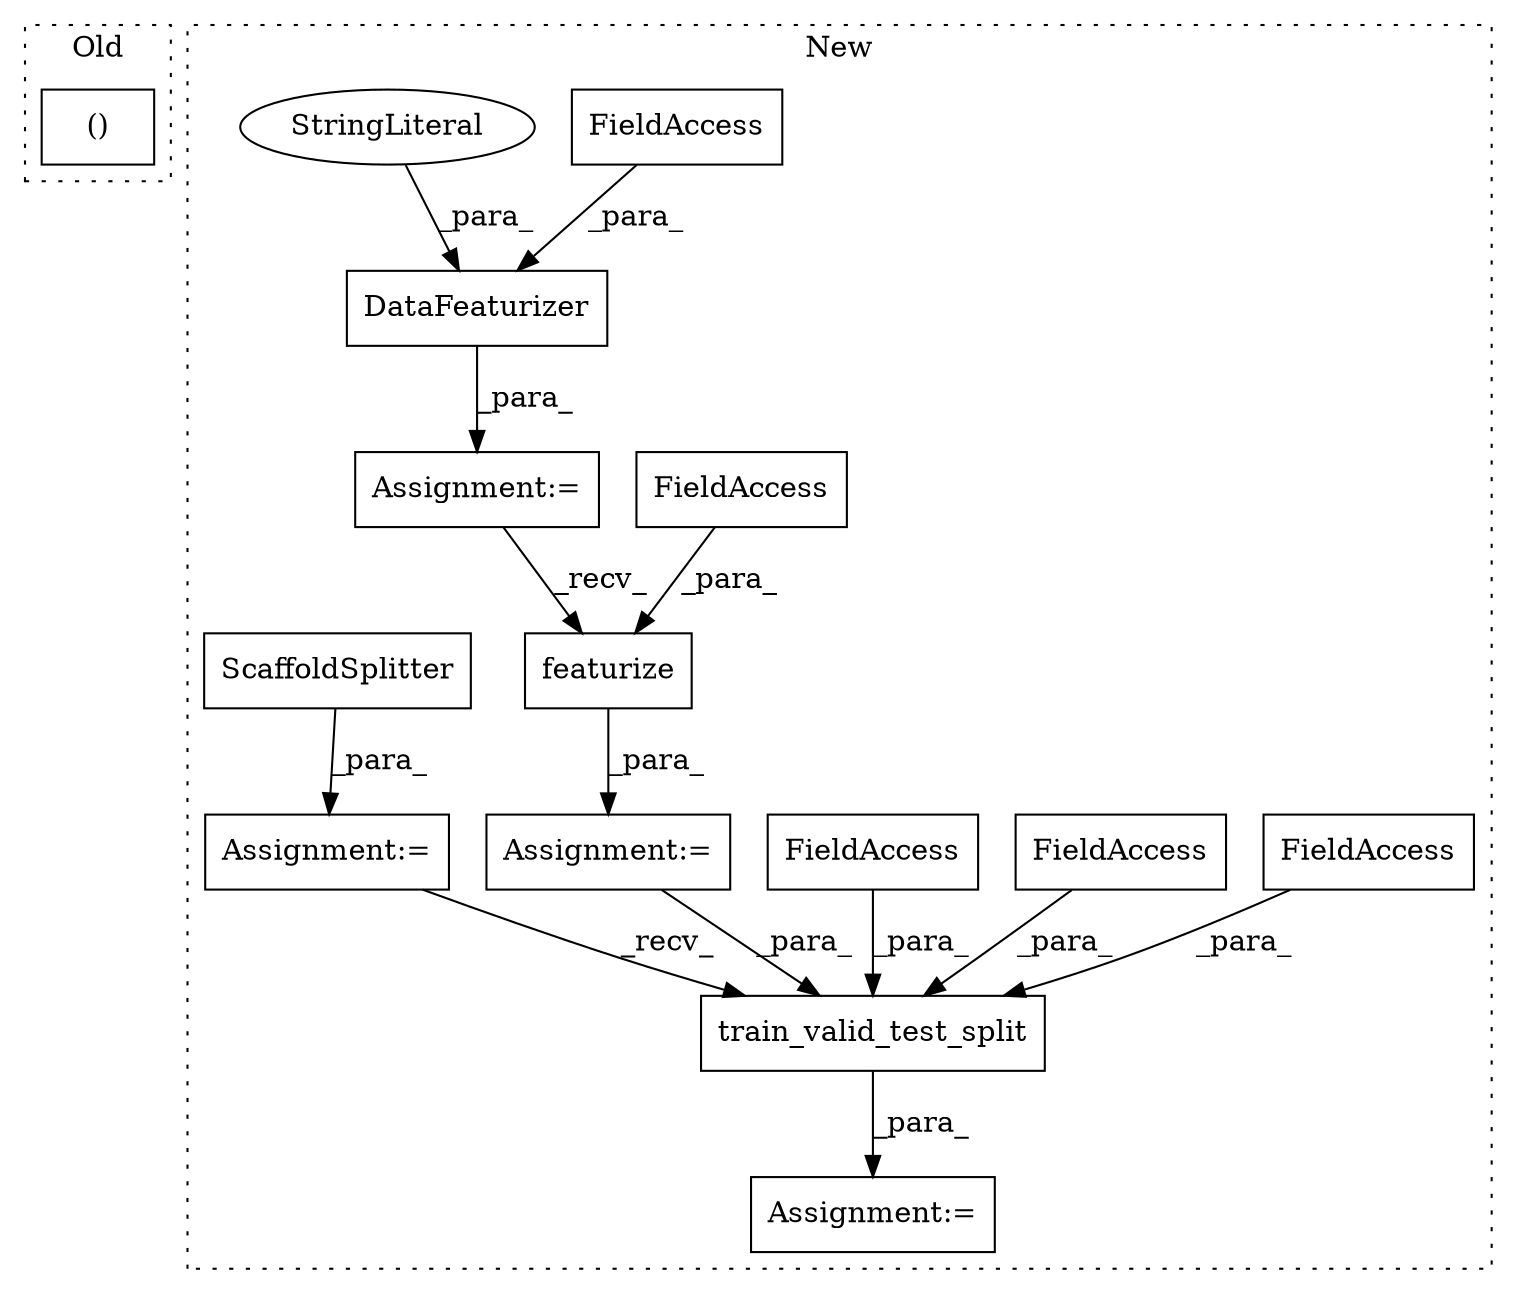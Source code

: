digraph G {
subgraph cluster0 {
1 [label="()" a="106" s="10618" l="78" shape="box"];
label = "Old";
style="dotted";
}
subgraph cluster1 {
2 [label="train_valid_test_split" a="32" s="11438,11512" l="23,1" shape="box"];
3 [label="Assignment:=" a="7" s="11427" l="2" shape="box"];
4 [label="featurize" a="32" s="11284,11318" l="10,1" shape="box"];
5 [label="FieldAccess" a="22" s="11305" l="13" shape="box"];
6 [label="FieldAccess" a="22" s="11484" l="14" shape="box"];
7 [label="FieldAccess" a="22" s="11469" l="14" shape="box"];
8 [label="FieldAccess" a="22" s="11499" l="13" shape="box"];
9 [label="DataFeaturizer" a="32" s="11202,11258" l="15,1" shape="box"];
10 [label="FieldAccess" a="22" s="11223" l="17" shape="box"];
11 [label="Assignment:=" a="7" s="11333" l="1" shape="box"];
12 [label="Assignment:=" a="7" s="11272" l="1" shape="box"];
13 [label="Assignment:=" a="7" s="11201" l="1" shape="box"];
14 [label="StringLiteral" a="45" s="11253" l="5" shape="ellipse"];
15 [label="ScaffoldSplitter" a="32" s="11334" l="18" shape="box"];
label = "New";
style="dotted";
}
2 -> 3 [label="_para_"];
4 -> 12 [label="_para_"];
5 -> 4 [label="_para_"];
6 -> 2 [label="_para_"];
7 -> 2 [label="_para_"];
8 -> 2 [label="_para_"];
9 -> 13 [label="_para_"];
10 -> 9 [label="_para_"];
11 -> 2 [label="_recv_"];
12 -> 2 [label="_para_"];
13 -> 4 [label="_recv_"];
14 -> 9 [label="_para_"];
15 -> 11 [label="_para_"];
}